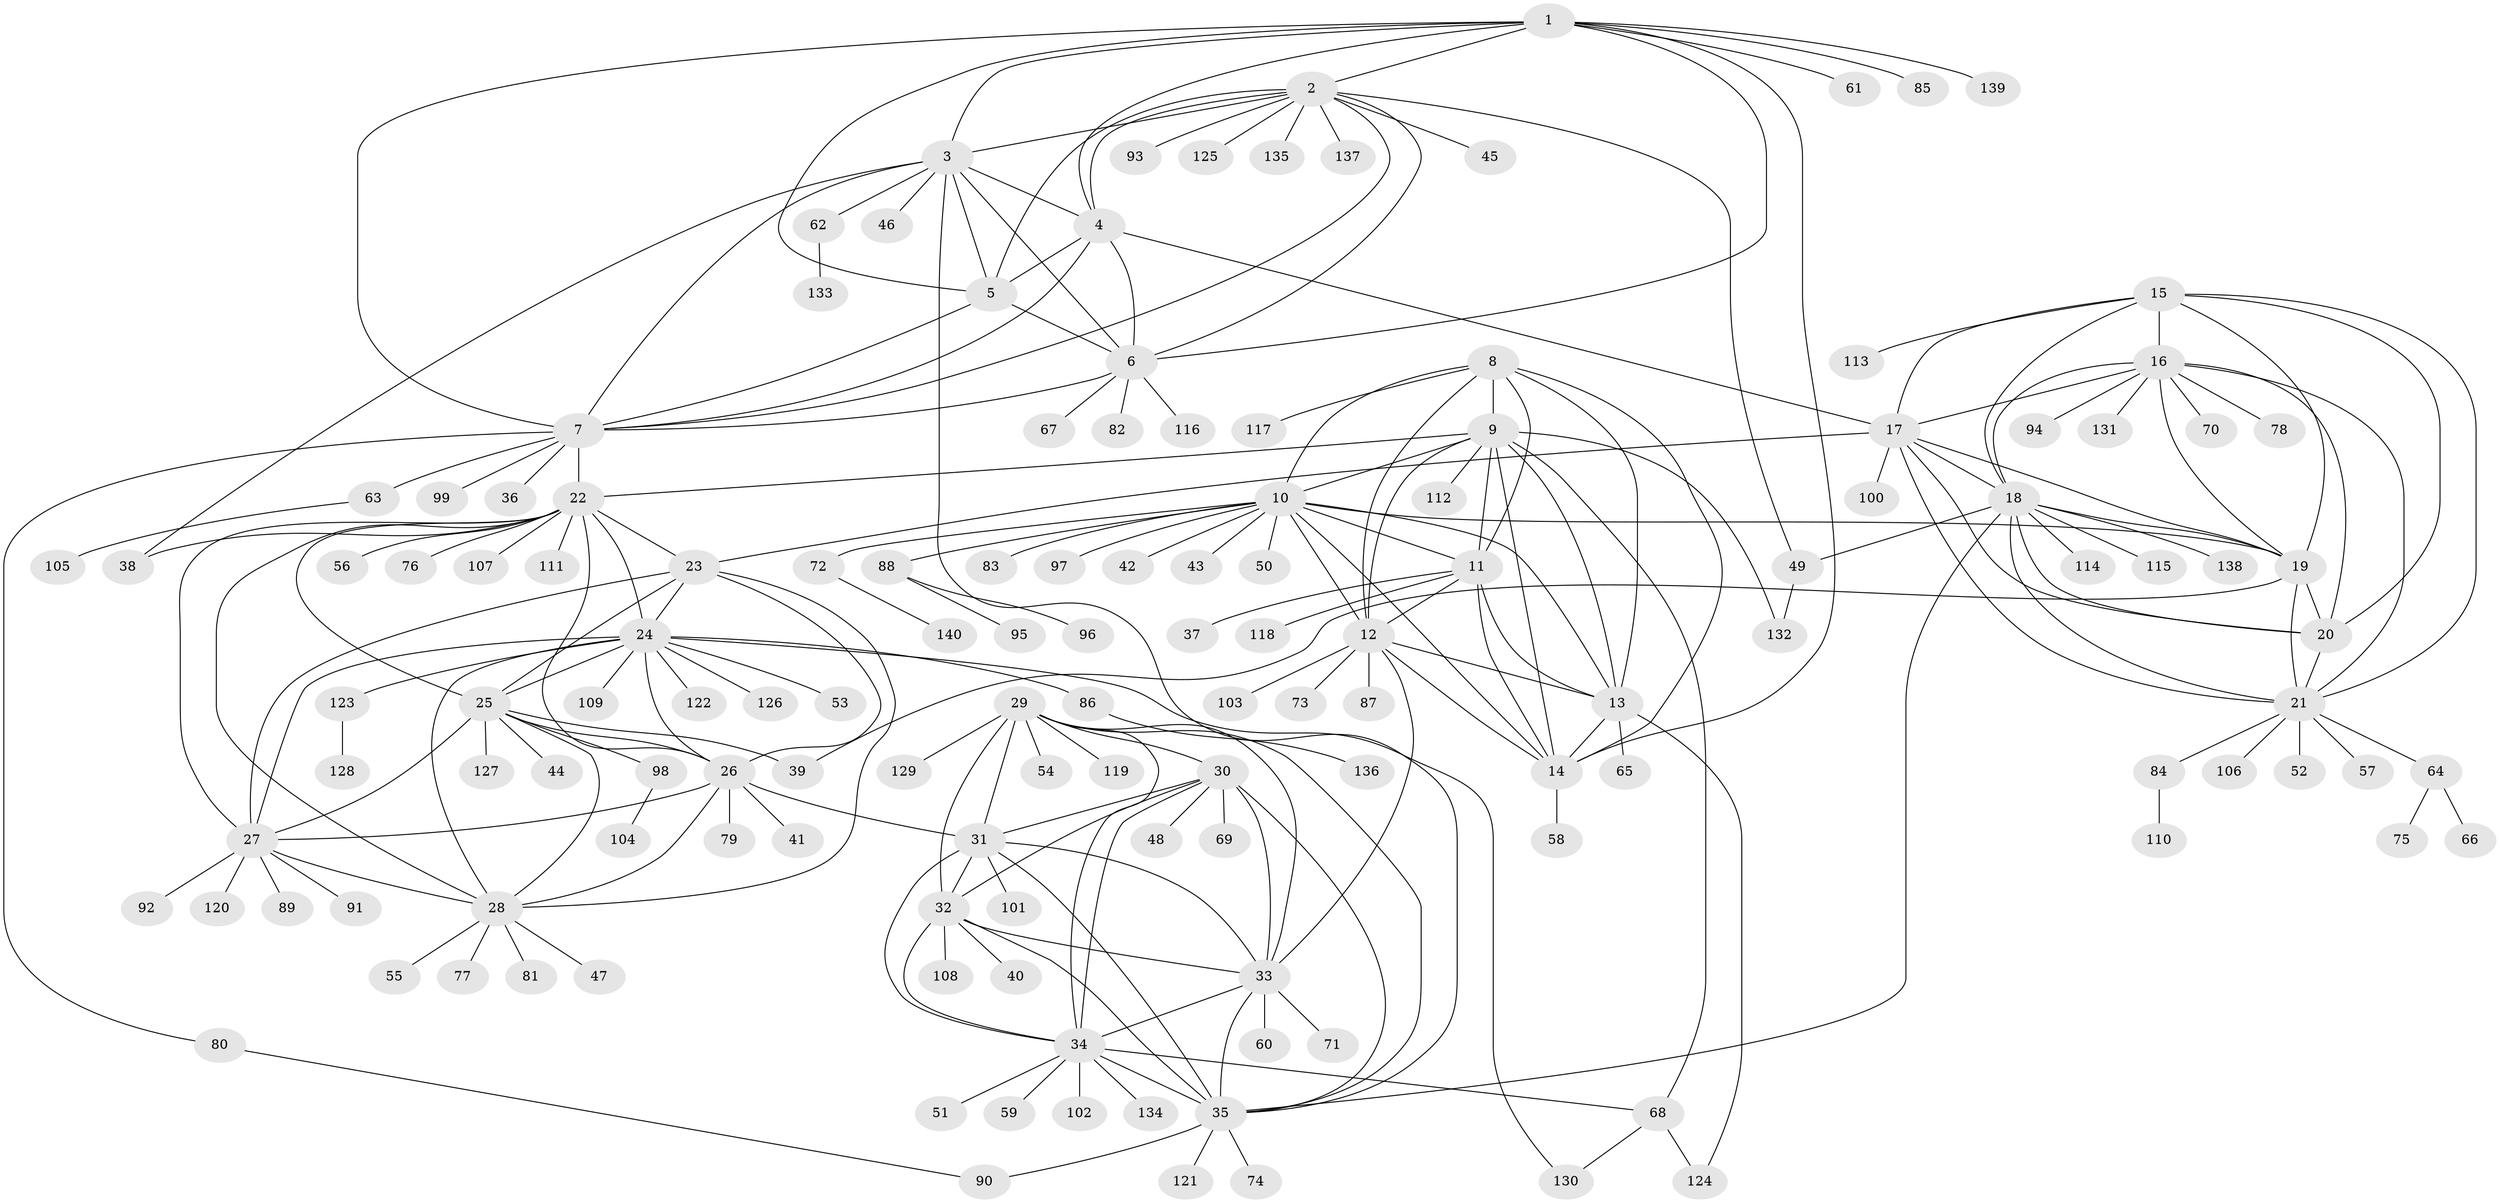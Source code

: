 // coarse degree distribution, {7: 0.0707070707070707, 10: 0.020202020202020204, 6: 0.020202020202020204, 13: 0.010101010101010102, 9: 0.030303030303030304, 1: 0.6565656565656566, 15: 0.010101010101010102, 8: 0.04040404040404041, 2: 0.050505050505050504, 5: 0.030303030303030304, 11: 0.030303030303030304, 4: 0.020202020202020204, 3: 0.010101010101010102}
// Generated by graph-tools (version 1.1) at 2025/37/03/04/25 23:37:48]
// undirected, 140 vertices, 228 edges
graph export_dot {
  node [color=gray90,style=filled];
  1;
  2;
  3;
  4;
  5;
  6;
  7;
  8;
  9;
  10;
  11;
  12;
  13;
  14;
  15;
  16;
  17;
  18;
  19;
  20;
  21;
  22;
  23;
  24;
  25;
  26;
  27;
  28;
  29;
  30;
  31;
  32;
  33;
  34;
  35;
  36;
  37;
  38;
  39;
  40;
  41;
  42;
  43;
  44;
  45;
  46;
  47;
  48;
  49;
  50;
  51;
  52;
  53;
  54;
  55;
  56;
  57;
  58;
  59;
  60;
  61;
  62;
  63;
  64;
  65;
  66;
  67;
  68;
  69;
  70;
  71;
  72;
  73;
  74;
  75;
  76;
  77;
  78;
  79;
  80;
  81;
  82;
  83;
  84;
  85;
  86;
  87;
  88;
  89;
  90;
  91;
  92;
  93;
  94;
  95;
  96;
  97;
  98;
  99;
  100;
  101;
  102;
  103;
  104;
  105;
  106;
  107;
  108;
  109;
  110;
  111;
  112;
  113;
  114;
  115;
  116;
  117;
  118;
  119;
  120;
  121;
  122;
  123;
  124;
  125;
  126;
  127;
  128;
  129;
  130;
  131;
  132;
  133;
  134;
  135;
  136;
  137;
  138;
  139;
  140;
  1 -- 2;
  1 -- 3;
  1 -- 4;
  1 -- 5;
  1 -- 6;
  1 -- 7;
  1 -- 14;
  1 -- 61;
  1 -- 85;
  1 -- 139;
  2 -- 3;
  2 -- 4;
  2 -- 5;
  2 -- 6;
  2 -- 7;
  2 -- 45;
  2 -- 49;
  2 -- 93;
  2 -- 125;
  2 -- 135;
  2 -- 137;
  3 -- 4;
  3 -- 5;
  3 -- 6;
  3 -- 7;
  3 -- 35;
  3 -- 38;
  3 -- 46;
  3 -- 62;
  4 -- 5;
  4 -- 6;
  4 -- 7;
  4 -- 17;
  5 -- 6;
  5 -- 7;
  6 -- 7;
  6 -- 67;
  6 -- 82;
  6 -- 116;
  7 -- 22;
  7 -- 36;
  7 -- 63;
  7 -- 80;
  7 -- 99;
  8 -- 9;
  8 -- 10;
  8 -- 11;
  8 -- 12;
  8 -- 13;
  8 -- 14;
  8 -- 117;
  9 -- 10;
  9 -- 11;
  9 -- 12;
  9 -- 13;
  9 -- 14;
  9 -- 22;
  9 -- 68;
  9 -- 112;
  9 -- 132;
  10 -- 11;
  10 -- 12;
  10 -- 13;
  10 -- 14;
  10 -- 19;
  10 -- 42;
  10 -- 43;
  10 -- 50;
  10 -- 72;
  10 -- 83;
  10 -- 88;
  10 -- 97;
  11 -- 12;
  11 -- 13;
  11 -- 14;
  11 -- 37;
  11 -- 118;
  12 -- 13;
  12 -- 14;
  12 -- 33;
  12 -- 73;
  12 -- 87;
  12 -- 103;
  13 -- 14;
  13 -- 65;
  13 -- 124;
  14 -- 58;
  15 -- 16;
  15 -- 17;
  15 -- 18;
  15 -- 19;
  15 -- 20;
  15 -- 21;
  15 -- 113;
  16 -- 17;
  16 -- 18;
  16 -- 19;
  16 -- 20;
  16 -- 21;
  16 -- 70;
  16 -- 78;
  16 -- 94;
  16 -- 131;
  17 -- 18;
  17 -- 19;
  17 -- 20;
  17 -- 21;
  17 -- 23;
  17 -- 100;
  18 -- 19;
  18 -- 20;
  18 -- 21;
  18 -- 35;
  18 -- 49;
  18 -- 114;
  18 -- 115;
  18 -- 138;
  19 -- 20;
  19 -- 21;
  19 -- 39;
  20 -- 21;
  21 -- 52;
  21 -- 57;
  21 -- 64;
  21 -- 84;
  21 -- 106;
  22 -- 23;
  22 -- 24;
  22 -- 25;
  22 -- 26;
  22 -- 27;
  22 -- 28;
  22 -- 38;
  22 -- 56;
  22 -- 76;
  22 -- 107;
  22 -- 111;
  23 -- 24;
  23 -- 25;
  23 -- 26;
  23 -- 27;
  23 -- 28;
  24 -- 25;
  24 -- 26;
  24 -- 27;
  24 -- 28;
  24 -- 53;
  24 -- 86;
  24 -- 109;
  24 -- 122;
  24 -- 123;
  24 -- 126;
  24 -- 130;
  25 -- 26;
  25 -- 27;
  25 -- 28;
  25 -- 39;
  25 -- 44;
  25 -- 98;
  25 -- 127;
  26 -- 27;
  26 -- 28;
  26 -- 31;
  26 -- 41;
  26 -- 79;
  27 -- 28;
  27 -- 89;
  27 -- 91;
  27 -- 92;
  27 -- 120;
  28 -- 47;
  28 -- 55;
  28 -- 77;
  28 -- 81;
  29 -- 30;
  29 -- 31;
  29 -- 32;
  29 -- 33;
  29 -- 34;
  29 -- 35;
  29 -- 54;
  29 -- 119;
  29 -- 129;
  30 -- 31;
  30 -- 32;
  30 -- 33;
  30 -- 34;
  30 -- 35;
  30 -- 48;
  30 -- 69;
  31 -- 32;
  31 -- 33;
  31 -- 34;
  31 -- 35;
  31 -- 101;
  32 -- 33;
  32 -- 34;
  32 -- 35;
  32 -- 40;
  32 -- 108;
  33 -- 34;
  33 -- 35;
  33 -- 60;
  33 -- 71;
  34 -- 35;
  34 -- 51;
  34 -- 59;
  34 -- 68;
  34 -- 102;
  34 -- 134;
  35 -- 74;
  35 -- 90;
  35 -- 121;
  49 -- 132;
  62 -- 133;
  63 -- 105;
  64 -- 66;
  64 -- 75;
  68 -- 124;
  68 -- 130;
  72 -- 140;
  80 -- 90;
  84 -- 110;
  86 -- 136;
  88 -- 95;
  88 -- 96;
  98 -- 104;
  123 -- 128;
}
